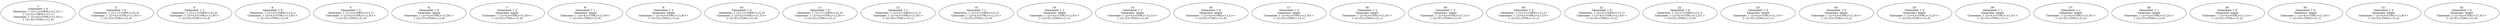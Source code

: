 digraph cpn_tools_graph {
  N1 [label="1:
Generated: 1`0
Generator: 1`({i=1,t=GEN,c=2},2)++
1`({i=2,t=GEN,c=1},1)
Consumer: 1`({i=4,t=CON,c=1},0)++
1`({i=5,t=CON,c=1},0)
"];
  N2 [label="2:
Generated: 1`0
Generator: 1`({i=1,t=GEN,c=2},2)
Consumer: 1`({i=4,t=CON,c=1},0)++
1`({i=5,t=CON,c=1},0)
"];
  N3 [label="3:
Generated: 1`1
Generator: 1`({i=1,t=GEN,c=2},2)
Consumer: 1`({i=4,t=CON,c=1},0)++
1`({i=5,t=CON,c=1},0)
"];
  N4 [label="4:
Generated: 1`0
Generator: 1`({i=2,t=GEN,c=1},1)
Consumer: 1`({i=4,t=CON,c=1},0)++
1`({i=5,t=CON,c=1},0)
"];
  N5 [label="5:
Generated: 1`2
Generator: 1`({i=2,t=GEN,c=1},1)
Consumer: 1`({i=4,t=CON,c=1},0)++
1`({i=5,t=CON,c=1},0)
"];
  N6 [label="6:
Generated: 1`0
Generator: empty
Consumer: 1`({i=4,t=CON,c=1},0)++
1`({i=5,t=CON,c=1},0)
"];
  N7 [label="7:
Generated: 1`2
Generator: empty
Consumer: 1`({i=4,t=CON,c=1},0)++
1`({i=5,t=CON,c=1},0)
"];
  N8 [label="8:
Generated: 1`1
Generator: empty
Consumer: 1`({i=4,t=CON,c=1},0)++
1`({i=5,t=CON,c=1},0)
"];
  N9 [label="9:
Generated: 1`3
Generator: empty
Consumer: 1`({i=4,t=CON,c=1},0)++
1`({i=5,t=CON,c=1},0)
"];
  N10 [label="10:
Generated: 1`0
Generator: 1`({i=1,t=GEN,c=2},2)
Consumer: 1`({i=4,t=CON,c=1},1)++
1`({i=5,t=CON,c=1},0)
"];
  N11 [label="11:
Generated: 1`0
Generator: 1`({i=1,t=GEN,c=2},2)
Consumer: 1`({i=4,t=CON,c=1},0)++
1`({i=5,t=CON,c=1},1)
"];
  N12 [label="12:
Generated: 1`1
Generator: 1`({i=2,t=GEN,c=1},1)
Consumer: 1`({i=4,t=CON,c=1},0)++
1`({i=5,t=CON,c=1},1)
"];
  N13 [label="13:
Generated: 1`1
Generator: 1`({i=2,t=GEN,c=1},1)
Consumer: 1`({i=4,t=CON,c=1},1)++
1`({i=5,t=CON,c=1},0)
"];
  N14 [label="14:
Generated: 1`1
Generator: empty
Consumer: 1`({i=4,t=CON,c=1},0)++
1`({i=5,t=CON,c=1},1)
"];
  N15 [label="15:
Generated: 1`1
Generator: empty
Consumer: 1`({i=4,t=CON,c=1},1)++
1`({i=5,t=CON,c=1},0)
"];
  N16 [label="16:
Generated: 1`0
Generator: empty
Consumer: 1`({i=4,t=CON,c=1},1)++
1`({i=5,t=CON,c=1},0)
"];
  N17 [label="17:
Generated: 1`0
Generator: empty
Consumer: 1`({i=4,t=CON,c=1},0)++
1`({i=5,t=CON,c=1},1)
"];
  N18 [label="18:
Generated: 1`2
Generator: empty
Consumer: 1`({i=4,t=CON,c=1},0)++
1`({i=5,t=CON,c=1},1)
"];
  N19 [label="19:
Generated: 1`2
Generator: empty
Consumer: 1`({i=4,t=CON,c=1},1)++
1`({i=5,t=CON,c=1},0)
"];
  N20 [label="20:
Generated: 1`0
Generator: 1`({i=2,t=GEN,c=1},1)
Consumer: 1`({i=4,t=CON,c=1},1)++
1`({i=5,t=CON,c=1},1)
"];
  N21 [label="21:
Generated: 1`0
Generator: 1`({i=2,t=GEN,c=1},1)
Consumer: 1`({i=4,t=CON,c=1},0)++
1`({i=5,t=CON,c=1},2)
"];
  N22 [label="22:
Generated: 1`0
Generator: 1`({i=2,t=GEN,c=1},1)
Consumer: 1`({i=4,t=CON,c=1},2)++
1`({i=5,t=CON,c=1},0)
"];
  N23 [label="23:
Generated: 1`0
Generator: empty
Consumer: 1`({i=4,t=CON,c=1},1)++
1`({i=5,t=CON,c=1},1)
"];
  N24 [label="24:
Generated: 1`0
Generator: empty
Consumer: 1`({i=4,t=CON,c=1},0)++
1`({i=5,t=CON,c=1},2)
"];
  N25 [label="25:
Generated: 1`0
Generator: empty
Consumer: 1`({i=4,t=CON,c=1},2)++
1`({i=5,t=CON,c=1},0)
"];
  N26 [label="26:
Generated: 1`1
Generator: empty
Consumer: 1`({i=4,t=CON,c=1},1)++
1`({i=5,t=CON,c=1},1)
"];
  N27 [label="27:
Generated: 1`1
Generator: empty
Consumer: 1`({i=4,t=CON,c=1},0)++
1`({i=5,t=CON,c=1},2)
"];
  N28 [label="28:
Generated: 1`1
Generator: empty
Consumer: 1`({i=4,t=CON,c=1},2)++
1`({i=5,t=CON,c=1},0)
"];
  N29 [label="29:
Generated: 1`0
Generator: empty
Consumer: 1`({i=4,t=CON,c=1},1)++
1`({i=5,t=CON,c=1},2)
"];
  N30 [label="30:
Generated: 1`0
Generator: empty
Consumer: 1`({i=4,t=CON,c=1},2)++
1`({i=5,t=CON,c=1},1)
"];
  N31 [label="31:
Generated: 1`0
Generator: empty
Consumer: 1`({i=4,t=CON,c=1},0)++
1`({i=5,t=CON,c=1},3)
"];
  N32 [label="32:
Generated: 1`0
Generator: empty
Consumer: 1`({i=4,t=CON,c=1},3)++
1`({i=5,t=CON,c=1},0)
"];
}